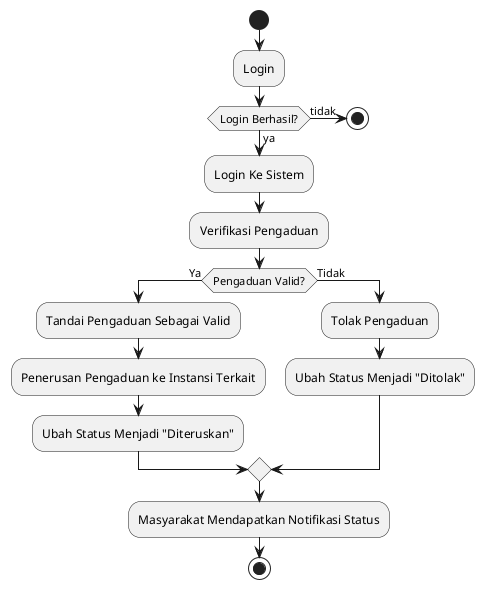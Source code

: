 @startuml
start

:Login;
if (Login Berhasil?) then (ya)
  :Login Ke Sistem;
else (tidak)
  stop
endif

:Verifikasi Pengaduan;

if (Pengaduan Valid?) then (Ya)
  :Tandai Pengaduan Sebagai Valid;
  :Penerusan Pengaduan ke Instansi Terkait;
  :Ubah Status Menjadi "Diteruskan";
else (Tidak)
  :Tolak Pengaduan;
  :Ubah Status Menjadi "Ditolak";
endif

:Masyarakat Mendapatkan Notifikasi Status;
stop
@enduml
